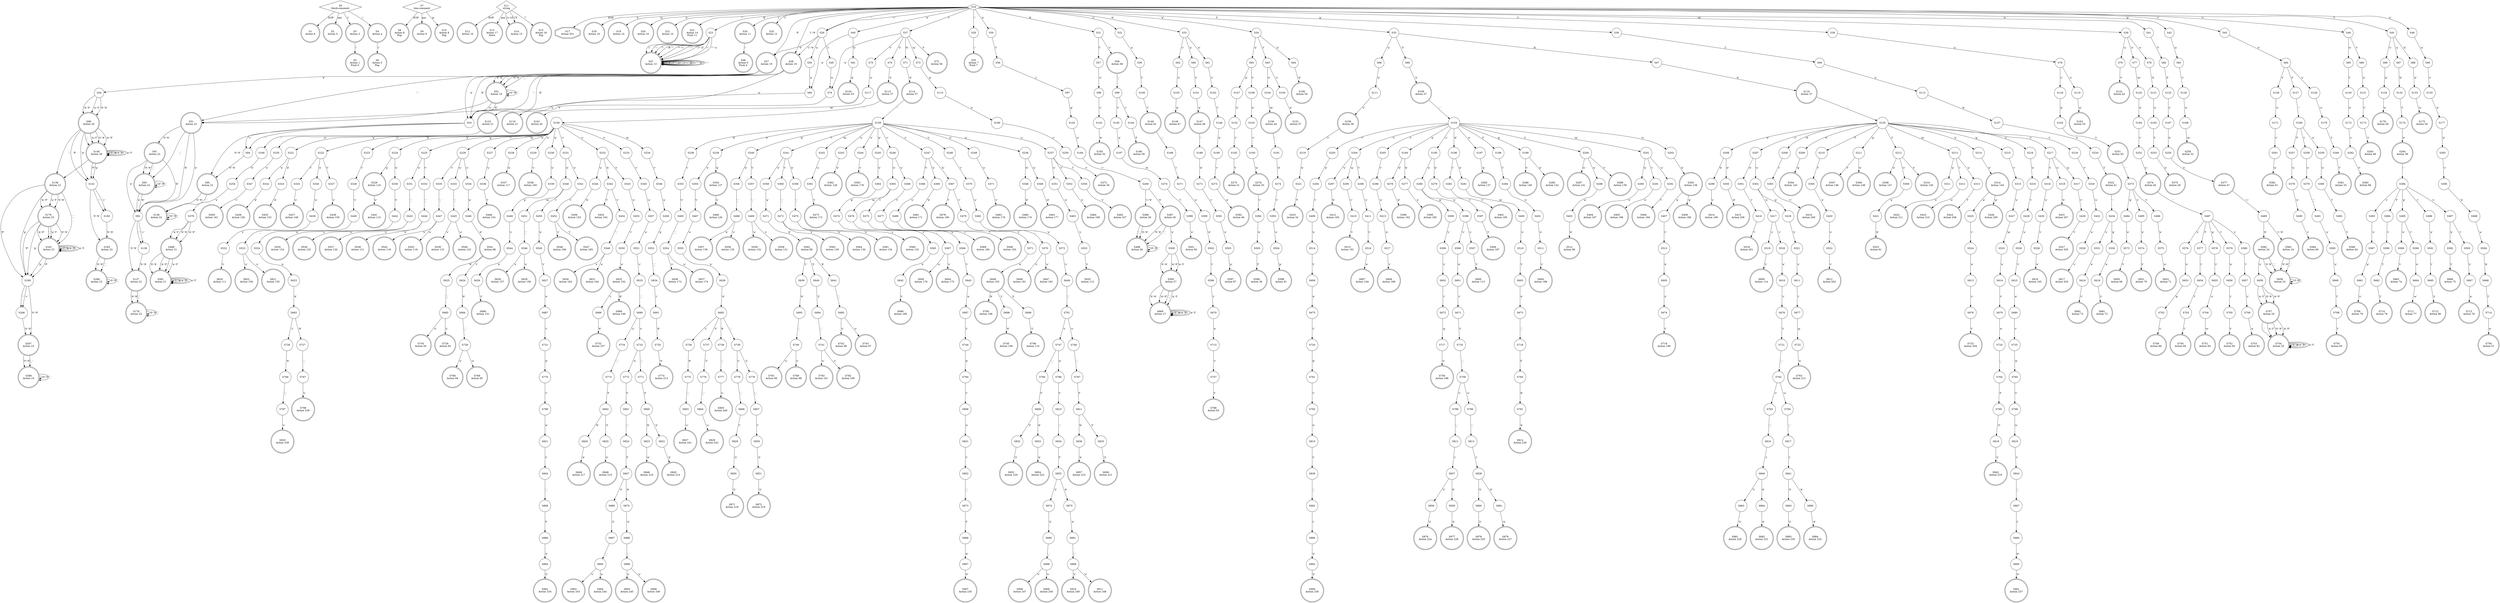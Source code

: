 digraph {
S0 [label="S0\nblock-comment"; shape = diamond];
S0-> S1 [label="EOF"];
S0-> S2 [label="any"];
S0-> S3 [label="'('"];
S0-> S4 [label="';'"];
S1 [label="S1\nAction 6"; shape = doublecircle];
S2 [label="S2\nAction 5"; shape = doublecircle];
S3 [label="S3\nAction 3"; shape = doublecircle];
S3-> S5 [label="';'"];
S4 [label="S4\nAction 4"; shape = doublecircle];
S4-> S6 [label="')'"];
S5 [label="S5\nAction 1\nPush 0"; shape = doublecircle];
S6 [label="S6\nAction 2\nPop"; shape = doublecircle];
S7 [label="S7\nline-comment"; shape = diamond];
S7-> S8 [label="EOF"];
S7-> S9 [label="any"];
S7-> S10 [label="\\n"];
S8 [label="S8\nAction 8\nPop"; shape = doublecircle];
S9 [label="S9\nAction 9"; shape = doublecircle];
S10 [label="S10\nAction 8\nPop"; shape = doublecircle];
S11 [label="S11\nstring"; shape = diamond];
S11-> S12 [label="EOF"];
S11-> S13 [label="any"];
S11-> S14 [label="\\1-\\1f"];
S11-> S15 [label="'\"'"];
S11-> S14 [label="\\7f"];
S12 [label="S12\nAction 16"; shape = doublecircle];
S13 [label="S13\nAction 17\nMore"; shape = doublecircle];
S14 [label="S14\nAction 15"; shape = doublecircle];
S15 [label="S15\nAction 18\nPop"; shape = doublecircle];
S16 [label="S16"; shape = diamond];
S16-> S17 [label="EOF"];
S16-> S18 [label="\\t"];
S16-> S19 [label="\\n"];
S16-> S20 [label="\\r"];
S16-> S21 [label="' '"];
S16-> S22 [label="'\"'"];
S16-> S23 [label="'$'"];
S16-> S24 [label="'('"];
S16-> S25 [label="')'"];
S16-> S26 [label="'+'"];
S16-> S26 [label="'-'"];
S16-> S27 [label="'0'"];
S16-> S28 [label="'1'-'9'"];
S16-> S29 [label="';'"];
S16-> S30 [label="'a'"];
S16-> S31 [label="'b'"];
S16-> S32 [label="'c'"];
S16-> S33 [label="'d'"];
S16-> S34 [label="'e'"];
S16-> S35 [label="'f'"];
S16-> S36 [label="'g'"];
S16-> S37 [label="'i'"];
S16-> S38 [label="'l'"];
S16-> S39 [label="'m'"];
S16-> S40 [label="'n'"];
S16-> S41 [label="'o'"];
S16-> S42 [label="'p'"];
S16-> S43 [label="'r'"];
S16-> S44 [label="'s'"];
S16-> S45 [label="'t'"];
S16-> S46 [label="'u'"];
S17 [label="S17\nAction 251"; shape = doubleoctagon];
S18 [label="S18\nAction 10"; shape = doublecircle];
S19 [label="S19\nAction 10"; shape = doublecircle];
S20 [label="S20\nAction 10"; shape = doublecircle];
S21 [label="S21\nAction 10"; shape = doublecircle];
S22 [label="S22\nAction 14\nPush 11"; shape = doublecircle];
S23 [label="S23"; shape = circle];
S23-> S47 [label="'!'"];
S23-> S47 [label="'#'-'''"];
S23-> S47 [label="'*'-'+'"];
S23-> S47 [label="'-'-':'"];
S23-> S47 [label="'<'-'Z'"];
S23-> S47 [label="'\\'"];
S23-> S47 [label="'^'-'z'"];
S23-> S47 [label="'|'"];
S23-> S47 [label="'~'"];
S24 [label="S24\nAction 11"; shape = doublecircle];
S24-> S48 [label="';'"];
S25 [label="S25\nAction 12"; shape = doublecircle];
S26 [label="S26"; shape = circle];
S26-> S27 [label="'0'"];
S26-> S28 [label="'1'-'9'"];
S26-> S49 [label="'i'"];
S26-> S50 [label="'n'"];
S27 [label="S27\nAction 19"; shape = doublecircle];
S27-> S51 [label="'.'"];
S27-> S52 [label="'0'-'9'"];
S27-> S53 [label="'E'"];
S27-> S52 [label="'_'"];
S27-> S53 [label="'e'"];
S27-> S54 [label="'x'"];
S28 [label="S28\nAction 19"; shape = doublecircle];
S28-> S51 [label="'.'"];
S28-> S52 [label="'0'-'9'"];
S28-> S53 [label="'E'"];
S28-> S52 [label="'_'"];
S28-> S53 [label="'e'"];
S29 [label="S29"; shape = circle];
S29-> S55 [label="';'"];
S30 [label="S30"; shape = circle];
S30-> S56 [label="'l'"];
S31 [label="S31"; shape = circle];
S31-> S57 [label="'l'"];
S31-> S58 [label="'r'"];
S32 [label="S32"; shape = circle];
S32-> S59 [label="'a'"];
S33 [label="S33"; shape = circle];
S33-> S60 [label="'a'"];
S33-> S61 [label="'e'"];
S33-> S62 [label="'r'"];
S34 [label="S34"; shape = circle];
S34-> S63 [label="'l'"];
S34-> S64 [label="'n'"];
S34-> S65 [label="'x'"];
S35 [label="S35"; shape = circle];
S35-> S66 [label="'3'"];
S35-> S67 [label="'6'"];
S35-> S68 [label="'u'"];
S36 [label="S36"; shape = circle];
S36-> S69 [label="'l'"];
S37 [label="S37"; shape = circle];
S37-> S70 [label="'3'"];
S37-> S71 [label="'6'"];
S37-> S72 [label="'f'"];
S37-> S73 [label="'m'"];
S37-> S74 [label="'n'"];
S37-> S75 [label="'t'"];
S38 [label="S38"; shape = circle];
S38-> S76 [label="'o'"];
S39 [label="S39"; shape = circle];
S39-> S77 [label="'e'"];
S39-> S78 [label="'o'"];
S39-> S79 [label="'u'"];
S40 [label="S40"; shape = circle];
S40-> S80 [label="'a'"];
S40-> S81 [label="'o'"];
S41 [label="S41"; shape = circle];
S41-> S82 [label="'f'"];
S42 [label="S42"; shape = circle];
S42-> S83 [label="'a'"];
S43 [label="S43"; shape = circle];
S43-> S84 [label="'e'"];
S44 [label="S44"; shape = circle];
S44-> S85 [label="'e'"];
S44-> S86 [label="'t'"];
S45 [label="S45"; shape = circle];
S45-> S87 [label="'a'"];
S45-> S88 [label="'h'"];
S45-> S89 [label="'y'"];
S46 [label="S46"; shape = circle];
S46-> S90 [label="'n'"];
S47 [label="S47\nAction 13"; shape = doublecircle];
S47-> S47 [label="'!'"];
S47-> S47 [label="'#'-'''"];
S47-> S47 [label="'*'-'+'"];
S47-> S47 [label="'-'-':'"];
S47-> S47 [label="'<'-'Z'"];
S47-> S47 [label="'\\'"];
S47-> S47 [label="'^'-'z'"];
S47-> S47 [label="'|'"];
S47-> S47 [label="'~'"];
S48 [label="S48\nAction 0\nPush 0"; shape = doublecircle];
S49 [label="S49"; shape = circle];
S49-> S74 [label="'n'"];
S50 [label="S50"; shape = circle];
S50-> S80 [label="'a'"];
S51 [label="S51\nAction 22"; shape = doublecircle];
S51-> S91 [label="'0'-'9'"];
S51-> S92 [label="'E'"];
S51-> S93 [label="'_'"];
S51-> S92 [label="'e'"];
S52 [label="S52\nAction 19"; shape = doublecircle];
S52-> S51 [label="'.'"];
S52-> S52 [label="'0'-'9'"];
S52-> S53 [label="'E'"];
S52-> S52 [label="'_'"];
S52-> S53 [label="'e'"];
S53 [label="S53"; shape = circle];
S53-> S94 [label="'+'"];
S53-> S94 [label="'-'"];
S53-> S95 [label="'0'-'9'"];
S54 [label="S54"; shape = circle];
S54-> S96 [label="'0'-'9'"];
S54-> S96 [label="'A'-'F'"];
S54-> S96 [label="'a'-'f'"];
S55 [label="S55\nAction 7\nPush 7"; shape = doublecircle];
S56 [label="S56"; shape = circle];
S56-> S97 [label="'i'"];
S57 [label="S57"; shape = circle];
S57-> S98 [label="'o'"];
S58 [label="S58\nAction 58"; shape = doublecircle];
S58-> S99 [label="'_'"];
S59 [label="S59"; shape = circle];
S59-> S100 [label="'l'"];
S60 [label="S60"; shape = circle];
S60-> S101 [label="'t'"];
S61 [label="S61"; shape = circle];
S61-> S102 [label="'c'"];
S62 [label="S62"; shape = circle];
S62-> S103 [label="'o'"];
S63 [label="S63"; shape = circle];
S63-> S104 [label="'e'"];
S63-> S105 [label="'s'"];
S64 [label="S64"; shape = circle];
S64-> S106 [label="'d'"];
S65 [label="S65"; shape = circle];
S65-> S107 [label="'p'"];
S65-> S108 [label="'t'"];
S66 [label="S66"; shape = circle];
S66-> S109 [label="'2'"];
S67 [label="S67"; shape = circle];
S67-> S110 [label="'4'"];
S68 [label="S68"; shape = circle];
S68-> S111 [label="'n'"];
S69 [label="S69"; shape = circle];
S69-> S112 [label="'o'"];
S70 [label="S70"; shape = circle];
S70-> S113 [label="'2'"];
S71 [label="S71"; shape = circle];
S71-> S114 [label="'4'"];
S72 [label="S72\nAction 56"; shape = doublecircle];
S73 [label="S73"; shape = circle];
S73-> S115 [label="'p'"];
S74 [label="S74"; shape = circle];
S74-> S116 [label="'f'"];
S75 [label="S75"; shape = circle];
S75-> S117 [label="'e'"];
S76 [label="S76"; shape = circle];
S76-> S118 [label="'c'"];
S76-> S119 [label="'o'"];
S77 [label="S77"; shape = circle];
S77-> S120 [label="'m'"];
S78 [label="S78"; shape = circle];
S78-> S121 [label="'d'"];
S79 [label="S79"; shape = circle];
S79-> S122 [label="'t'"];
S80 [label="S80"; shape = circle];
S80-> S123 [label="'n'"];
S81 [label="S81"; shape = circle];
S81-> S124 [label="'p'"];
S82 [label="S82"; shape = circle];
S82-> S125 [label="'f'"];
S83 [label="S83"; shape = circle];
S83-> S126 [label="'r'"];
S84 [label="S84"; shape = circle];
S84-> S127 [label="'f'"];
S84-> S128 [label="'s'"];
S84-> S129 [label="'t'"];
S85 [label="S85"; shape = circle];
S85-> S130 [label="'l'"];
S86 [label="S86"; shape = circle];
S86-> S131 [label="'a'"];
S87 [label="S87"; shape = circle];
S87-> S132 [label="'b'"];
S88 [label="S88"; shape = circle];
S88-> S133 [label="'e'"];
S89 [label="S89"; shape = circle];
S89-> S134 [label="'p'"];
S90 [label="S90"; shape = circle];
S90-> S135 [label="'r'"];
S91 [label="S91\nAction 22"; shape = doublecircle];
S91-> S93 [label="'0'-'9'"];
S91-> S92 [label="'E'"];
S91-> S93 [label="'_'"];
S91-> S92 [label="'e'"];
S92 [label="S92"; shape = circle];
S92-> S136 [label="'+'"];
S92-> S136 [label="'-'"];
S92-> S137 [label="'0'-'9'"];
S93 [label="S93\nAction 22"; shape = doublecircle];
S93-> S93 [label="'0'-'9'"];
S93-> S92 [label="'E'"];
S93-> S93 [label="'_'"];
S93-> S92 [label="'e'"];
S94 [label="S94"; shape = circle];
S94-> S95 [label="'0'-'9'"];
S95 [label="S95\nAction 22"; shape = doublecircle];
S95-> S138 [label="'0'-'9'"];
S95-> S138 [label="'_'"];
S96 [label="S96\nAction 20"; shape = doublecircle];
S96-> S139 [label="'.'"];
S96-> S140 [label="'0'-'9'"];
S96-> S140 [label="'A'-'F'"];
S96-> S141 [label="'P'"];
S96-> S140 [label="'_'"];
S96-> S140 [label="'a'-'f'"];
S96-> S141 [label="'p'"];
S97 [label="S97"; shape = circle];
S97-> S142 [label="'g'"];
S98 [label="S98"; shape = circle];
S98-> S143 [label="'c'"];
S99 [label="S99"; shape = circle];
S99-> S144 [label="'i'"];
S99-> S145 [label="'t'"];
S100 [label="S100"; shape = circle];
S100-> S146 [label="'l'"];
S101 [label="S101"; shape = circle];
S101-> S147 [label="'a'"];
S102 [label="S102"; shape = circle];
S102-> S148 [label="'l'"];
S103 [label="S103"; shape = circle];
S103-> S149 [label="'p'"];
S104 [label="S104"; shape = circle];
S104-> S150 [label="'m'"];
S105 [label="S105"; shape = circle];
S105-> S151 [label="'e'"];
S106 [label="S106\nAction 54"; shape = doublecircle];
S107 [label="S107"; shape = circle];
S107-> S152 [label="'o'"];
S108 [label="S108"; shape = circle];
S108-> S153 [label="'e'"];
S109 [label="S109\nAction 37"; shape = doublecircle];
S109-> S154 [label="'.'"];
S110 [label="S110\nAction 37"; shape = doublecircle];
S110-> S155 [label="'.'"];
S111 [label="S111"; shape = circle];
S111-> S156 [label="'c'"];
S112 [label="S112"; shape = circle];
S112-> S157 [label="'b'"];
S113 [label="S113\nAction 37"; shape = doublecircle];
S113-> S158 [label="'.'"];
S114 [label="S114\nAction 37"; shape = doublecircle];
S114-> S159 [label="'.'"];
S115 [label="S115"; shape = circle];
S115-> S160 [label="'o'"];
S116 [label="S116\nAction 21"; shape = doublecircle];
S117 [label="S117"; shape = circle];
S117-> S161 [label="'m'"];
S118 [label="S118"; shape = circle];
S118-> S162 [label="'a'"];
S119 [label="S119"; shape = circle];
S119-> S163 [label="'p'"];
S120 [label="S120"; shape = circle];
S120-> S164 [label="'o'"];
S121 [label="S121"; shape = circle];
S121-> S165 [label="'u'"];
S122 [label="S122\nAction 42"; shape = doublecircle];
S123 [label="S123\nAction 21"; shape = doublecircle];
S123-> S166 [label="':'"];
S124 [label="S124\nAction 53"; shape = doublecircle];
S125 [label="S125"; shape = circle];
S125-> S167 [label="'s'"];
S126 [label="S126"; shape = circle];
S126-> S168 [label="'a'"];
S127 [label="S127"; shape = circle];
S127-> S169 [label="'.'"];
S128 [label="S128"; shape = circle];
S128-> S170 [label="'u'"];
S129 [label="S129"; shape = circle];
S129-> S171 [label="'u'"];
S130 [label="S130"; shape = circle];
S130-> S172 [label="'e'"];
S131 [label="S131"; shape = circle];
S131-> S173 [label="'r'"];
S132 [label="S132"; shape = circle];
S132-> S174 [label="'l'"];
S133 [label="S133"; shape = circle];
S133-> S175 [label="'n'"];
S134 [label="S134"; shape = circle];
S134-> S176 [label="'e'"];
S135 [label="S135"; shape = circle];
S135-> S177 [label="'e'"];
S136 [label="S136"; shape = circle];
S136-> S137 [label="'0'-'9'"];
S137 [label="S137\nAction 22"; shape = doublecircle];
S137-> S178 [label="'0'-'9'"];
S137-> S178 [label="'_'"];
S138 [label="S138\nAction 22"; shape = doublecircle];
S138-> S138 [label="'0'-'9'"];
S138-> S138 [label="'_'"];
S139 [label="S139\nAction 23"; shape = doublecircle];
S139-> S179 [label="'0'-'9'"];
S139-> S179 [label="'A'-'F'"];
S139-> S180 [label="'P'"];
S139-> S181 [label="'_'"];
S139-> S179 [label="'a'-'f'"];
S139-> S180 [label="'p'"];
S140 [label="S140\nAction 20"; shape = doublecircle];
S140-> S139 [label="'.'"];
S140-> S140 [label="'0'-'9'"];
S140-> S140 [label="'A'-'F'"];
S140-> S141 [label="'P'"];
S140-> S140 [label="'_'"];
S140-> S140 [label="'a'-'f'"];
S140-> S141 [label="'p'"];
S141 [label="S141"; shape = circle];
S141-> S182 [label="'+'"];
S141-> S182 [label="'-'"];
S141-> S183 [label="'0'-'9'"];
S142 [label="S142"; shape = circle];
S142-> S184 [label="'n'"];
S143 [label="S143"; shape = circle];
S143-> S185 [label="'k'"];
S144 [label="S144"; shape = circle];
S144-> S186 [label="'f'"];
S145 [label="S145"; shape = circle];
S145-> S187 [label="'a'"];
S146 [label="S146\nAction 62"; shape = doublecircle];
S146-> S188 [label="'_'"];
S147 [label="S147\nAction 48"; shape = doublecircle];
S147-> S189 [label="'.'"];
S148 [label="S148"; shape = circle];
S148-> S190 [label="'a'"];
S149 [label="S149\nAction 67"; shape = doublecircle];
S150 [label="S150\nAction 44"; shape = doublecircle];
S150-> S191 [label="'.'"];
S151 [label="S151\nAction 57"; shape = doublecircle];
S152 [label="S152"; shape = circle];
S152-> S192 [label="'r'"];
S153 [label="S153"; shape = circle];
S153-> S193 [label="'r'"];
S154 [label="S154"; shape = circle];
S154-> S194 [label="'a'"];
S154-> S195 [label="'c'"];
S154-> S196 [label="'d'"];
S154-> S197 [label="'e'"];
S154-> S198 [label="'f'"];
S154-> S199 [label="'g'"];
S154-> S200 [label="'l'"];
S154-> S201 [label="'m'"];
S154-> S202 [label="'n'"];
S154-> S203 [label="'r'"];
S154-> S204 [label="'s'"];
S154-> S205 [label="'t'"];
S155 [label="S155"; shape = circle];
S155-> S206 [label="'a'"];
S155-> S207 [label="'c'"];
S155-> S208 [label="'d'"];
S155-> S209 [label="'e'"];
S155-> S210 [label="'f'"];
S155-> S211 [label="'g'"];
S155-> S212 [label="'l'"];
S155-> S213 [label="'m'"];
S155-> S214 [label="'n'"];
S155-> S215 [label="'p'"];
S155-> S216 [label="'r'"];
S155-> S217 [label="'s'"];
S155-> S218 [label="'t'"];
S156 [label="S156\nAction 38"; shape = doublecircle];
S156-> S219 [label="'r'"];
S157 [label="S157"; shape = circle];
S157-> S220 [label="'a'"];
S158 [label="S158"; shape = circle];
S158-> S221 [label="'a'"];
S158-> S222 [label="'c'"];
S158-> S223 [label="'d'"];
S158-> S224 [label="'e'"];
S158-> S225 [label="'g'"];
S158-> S226 [label="'l'"];
S158-> S227 [label="'m'"];
S158-> S228 [label="'n'"];
S158-> S229 [label="'o'"];
S158-> S230 [label="'p'"];
S158-> S231 [label="'r'"];
S158-> S232 [label="'s'"];
S158-> S233 [label="'t'"];
S158-> S234 [label="'w'"];
S158-> S235 [label="'x'"];
S159 [label="S159"; shape = circle];
S159-> S236 [label="'a'"];
S159-> S237 [label="'c'"];
S159-> S238 [label="'d'"];
S159-> S239 [label="'e'"];
S159-> S240 [label="'g'"];
S159-> S241 [label="'l'"];
S159-> S242 [label="'m'"];
S159-> S243 [label="'n'"];
S159-> S244 [label="'o'"];
S159-> S245 [label="'p'"];
S159-> S246 [label="'r'"];
S159-> S247 [label="'s'"];
S159-> S248 [label="'t'"];
S159-> S249 [label="'x'"];
S160 [label="S160"; shape = circle];
S160-> S250 [label="'r'"];
S161 [label="S161\nAction 45"; shape = doublecircle];
S162 [label="S162"; shape = circle];
S162-> S251 [label="'l'"];
S163 [label="S163\nAction 55"; shape = doublecircle];
S164 [label="S164"; shape = circle];
S164-> S252 [label="'r'"];
S165 [label="S165"; shape = circle];
S165-> S253 [label="'l'"];
S166 [label="S166"; shape = circle];
S166-> S254 [label="'0'"];
S167 [label="S167"; shape = circle];
S167-> S255 [label="'e'"];
S168 [label="S168"; shape = circle];
S168-> S256 [label="'m'"];
S169 [label="S169"; shape = circle];
S169-> S257 [label="'f'"];
S169-> S258 [label="'i'"];
S169-> S259 [label="'n'"];
S170 [label="S170"; shape = circle];
S170-> S260 [label="'l'"];
S171 [label="S171"; shape = circle];
S171-> S261 [label="'r'"];
S172 [label="S172"; shape = circle];
S172-> S262 [label="'c'"];
S173 [label="S173"; shape = circle];
S173-> S263 [label="'t'"];
S174 [label="S174"; shape = circle];
S174-> S264 [label="'e'"];
S175 [label="S175\nAction 50"; shape = doublecircle];
S176 [label="S176\nAction 29"; shape = doublecircle];
S177 [label="S177"; shape = circle];
S177-> S265 [label="'a'"];
S178 [label="S178\nAction 22"; shape = doublecircle];
S178-> S178 [label="'0'-'9'"];
S178-> S178 [label="'_'"];
S179 [label="S179\nAction 23"; shape = doublecircle];
S179-> S181 [label="'0'-'9'"];
S179-> S181 [label="'A'-'F'"];
S179-> S180 [label="'P'"];
S179-> S181 [label="'_'"];
S179-> S181 [label="'a'-'f'"];
S179-> S180 [label="'p'"];
S180 [label="S180"; shape = circle];
S180-> S266 [label="'+'"];
S180-> S266 [label="'-'"];
S180-> S267 [label="'0'-'9'"];
S181 [label="S181\nAction 23"; shape = doublecircle];
S181-> S181 [label="'0'-'9'"];
S181-> S181 [label="'A'-'F'"];
S181-> S180 [label="'P'"];
S181-> S181 [label="'_'"];
S181-> S181 [label="'a'-'f'"];
S181-> S180 [label="'p'"];
S182 [label="S182"; shape = circle];
S182-> S183 [label="'0'-'9'"];
S183 [label="S183\nAction 23"; shape = doublecircle];
S183-> S268 [label="'0'-'9'"];
S183-> S268 [label="'_'"];
S184 [label="S184"; shape = circle];
S184-> S269 [label="'='"];
S185 [label="S185\nAction 52"; shape = doublecircle];
S186 [label="S186\nAction 59"; shape = doublecircle];
S187 [label="S187"; shape = circle];
S187-> S270 [label="'b'"];
S188 [label="S188"; shape = circle];
S188-> S271 [label="'i'"];
S189 [label="S189"; shape = circle];
S189-> S272 [label="'d'"];
S190 [label="S190"; shape = circle];
S190-> S273 [label="'r'"];
S191 [label="S191"; shape = circle];
S191-> S274 [label="'d'"];
S192 [label="S192"; shape = circle];
S192-> S275 [label="'t'"];
S193 [label="S193"; shape = circle];
S193-> S276 [label="'n'"];
S194 [label="S194"; shape = circle];
S194-> S277 [label="'b'"];
S194-> S278 [label="'d'"];
S195 [label="S195"; shape = circle];
S195-> S279 [label="'e'"];
S195-> S280 [label="'o'"];
S196 [label="S196"; shape = circle];
S196-> S281 [label="'e'"];
S196-> S282 [label="'i'"];
S197 [label="S197"; shape = circle];
S197-> S283 [label="'q'"];
S198 [label="S198"; shape = circle];
S198-> S284 [label="'l'"];
S199 [label="S199"; shape = circle];
S199-> S285 [label="'e'"];
S199-> S286 [label="'t'"];
S200 [label="S200"; shape = circle];
S200-> S287 [label="'e'"];
S200-> S288 [label="'o'"];
S200-> S289 [label="'t'"];
S201 [label="S201"; shape = circle];
S201-> S290 [label="'a'"];
S201-> S291 [label="'i'"];
S201-> S292 [label="'u'"];
S202 [label="S202"; shape = circle];
S202-> S293 [label="'e'"];
S203 [label="S203"; shape = circle];
S203-> S294 [label="'e'"];
S204 [label="S204"; shape = circle];
S204-> S295 [label="'q'"];
S204-> S296 [label="'t'"];
S204-> S297 [label="'u'"];
S205 [label="S205"; shape = circle];
S205-> S298 [label="'r'"];
S206 [label="S206"; shape = circle];
S206-> S299 [label="'b'"];
S206-> S300 [label="'d'"];
S207 [label="S207"; shape = circle];
S207-> S301 [label="'e'"];
S207-> S302 [label="'o'"];
S208 [label="S208"; shape = circle];
S208-> S303 [label="'i'"];
S209 [label="S209"; shape = circle];
S209-> S304 [label="'q'"];
S210 [label="S210"; shape = circle];
S210-> S305 [label="'l'"];
S211 [label="S211"; shape = circle];
S211-> S306 [label="'e'"];
S211-> S307 [label="'t'"];
S212 [label="S212"; shape = circle];
S212-> S308 [label="'e'"];
S212-> S309 [label="'o'"];
S212-> S310 [label="'t'"];
S213 [label="S213"; shape = circle];
S213-> S311 [label="'a'"];
S213-> S312 [label="'i'"];
S213-> S313 [label="'u'"];
S214 [label="S214"; shape = circle];
S214-> S314 [label="'e'"];
S215 [label="S215"; shape = circle];
S215-> S315 [label="'r'"];
S216 [label="S216"; shape = circle];
S216-> S316 [label="'e'"];
S217 [label="S217"; shape = circle];
S217-> S317 [label="'q'"];
S217-> S318 [label="'t'"];
S217-> S319 [label="'u'"];
S218 [label="S218"; shape = circle];
S218-> S320 [label="'r'"];
S219 [label="S219"; shape = circle];
S219-> S321 [label="'e'"];
S220 [label="S220"; shape = circle];
S220-> S322 [label="'l'"];
S221 [label="S221"; shape = circle];
S221-> S323 [label="'d'"];
S221-> S324 [label="'n'"];
S222 [label="S222"; shape = circle];
S222-> S325 [label="'l'"];
S222-> S326 [label="'o'"];
S222-> S327 [label="'t'"];
S223 [label="S223"; shape = circle];
S223-> S328 [label="'i'"];
S224 [label="S224"; shape = circle];
S224-> S329 [label="'q'"];
S224-> S330 [label="'x'"];
S225 [label="S225"; shape = circle];
S225-> S331 [label="'e'"];
S225-> S332 [label="'t'"];
S226 [label="S226"; shape = circle];
S226-> S333 [label="'e'"];
S226-> S334 [label="'o'"];
S226-> S335 [label="'t'"];
S227 [label="S227"; shape = circle];
S227-> S336 [label="'u'"];
S228 [label="S228"; shape = circle];
S228-> S337 [label="'e'"];
S229 [label="S229"; shape = circle];
S229-> S338 [label="'r'"];
S230 [label="S230"; shape = circle];
S230-> S339 [label="'o'"];
S231 [label="S231"; shape = circle];
S231-> S340 [label="'e'"];
S231-> S341 [label="'o'"];
S232 [label="S232"; shape = circle];
S232-> S342 [label="'h'"];
S232-> S343 [label="'t'"];
S232-> S344 [label="'u'"];
S233 [label="S233"; shape = circle];
S233-> S345 [label="'r'"];
S234 [label="S234"; shape = circle];
S234-> S346 [label="'r'"];
S235 [label="S235"; shape = circle];
S235-> S347 [label="'o'"];
S236 [label="S236"; shape = circle];
S236-> S348 [label="'d'"];
S236-> S349 [label="'n'"];
S237 [label="S237"; shape = circle];
S237-> S350 [label="'l'"];
S237-> S351 [label="'o'"];
S237-> S352 [label="'t'"];
S238 [label="S238"; shape = circle];
S238-> S353 [label="'i'"];
S239 [label="S239"; shape = circle];
S239-> S354 [label="'q'"];
S239-> S355 [label="'x'"];
S240 [label="S240"; shape = circle];
S240-> S356 [label="'e'"];
S240-> S357 [label="'t'"];
S241 [label="S241"; shape = circle];
S241-> S358 [label="'e'"];
S241-> S359 [label="'o'"];
S241-> S360 [label="'t'"];
S242 [label="S242"; shape = circle];
S242-> S361 [label="'u'"];
S243 [label="S243"; shape = circle];
S243-> S362 [label="'e'"];
S244 [label="S244"; shape = circle];
S244-> S363 [label="'r'"];
S245 [label="S245"; shape = circle];
S245-> S364 [label="'o'"];
S246 [label="S246"; shape = circle];
S246-> S365 [label="'e'"];
S246-> S366 [label="'o'"];
S247 [label="S247"; shape = circle];
S247-> S367 [label="'h'"];
S247-> S368 [label="'t'"];
S247-> S369 [label="'u'"];
S248 [label="S248"; shape = circle];
S248-> S370 [label="'r'"];
S249 [label="S249"; shape = circle];
S249-> S371 [label="'o'"];
S250 [label="S250"; shape = circle];
S250-> S372 [label="'t'"];
S251 [label="S251\nAction 43"; shape = doublecircle];
S251-> S373 [label="'.'"];
S252 [label="S252"; shape = circle];
S252-> S374 [label="'y'"];
S253 [label="S253"; shape = circle];
S253-> S375 [label="'e'"];
S254 [label="S254"; shape = circle];
S254-> S376 [label="'x'"];
S255 [label="S255"; shape = circle];
S255-> S377 [label="'t'"];
S256 [label="S256\nAction 32"; shape = doublecircle];
S257 [label="S257"; shape = circle];
S257-> S378 [label="'u'"];
S258 [label="S258"; shape = circle];
S258-> S379 [label="'s'"];
S259 [label="S259"; shape = circle];
S259-> S380 [label="'u'"];
S260 [label="S260"; shape = circle];
S260-> S381 [label="'t'"];
S261 [label="S261"; shape = circle];
S261-> S382 [label="'n'"];
S262 [label="S262"; shape = circle];
S262-> S383 [label="'t'"];
S263 [label="S263\nAction 49"; shape = doublecircle];
S264 [label="S264\nAction 39"; shape = doublecircle];
S264-> S384 [label="'.'"];
S265 [label="S265"; shape = circle];
S265-> S385 [label="'c'"];
S266 [label="S266"; shape = circle];
S266-> S267 [label="'0'-'9'"];
S267 [label="S267\nAction 23"; shape = doublecircle];
S267-> S386 [label="'0'-'9'"];
S267-> S386 [label="'_'"];
S268 [label="S268\nAction 23"; shape = doublecircle];
S268-> S268 [label="'0'-'9'"];
S268-> S268 [label="'_'"];
S269 [label="S269"; shape = circle];
S269-> S387 [label="'0'"];
S269-> S388 [label="'1'-'9'"];
S270 [label="S270"; shape = circle];
S270-> S389 [label="'l'"];
S271 [label="S271"; shape = circle];
S271-> S390 [label="'n'"];
S272 [label="S272"; shape = circle];
S272-> S391 [label="'r'"];
S273 [label="S273"; shape = circle];
S273-> S392 [label="'e'"];
S274 [label="S274"; shape = circle];
S274-> S393 [label="'r'"];
S275 [label="S275\nAction 31"; shape = doublecircle];
S276 [label="S276\nAction 35"; shape = doublecircle];
S276-> S394 [label="'r'"];
S277 [label="S277"; shape = circle];
S277-> S395 [label="'s'"];
S278 [label="S278"; shape = circle];
S278-> S396 [label="'d'"];
S279 [label="S279"; shape = circle];
S279-> S397 [label="'i'"];
S280 [label="S280"; shape = circle];
S280-> S398 [label="'n'"];
S280-> S399 [label="'p'"];
S281 [label="S281"; shape = circle];
S281-> S400 [label="'m'"];
S282 [label="S282"; shape = circle];
S282-> S401 [label="'v'"];
S283 [label="S283\nAction 137"; shape = doublecircle];
S284 [label="S284"; shape = circle];
S284-> S402 [label="'o'"];
S285 [label="S285\nAction 142"; shape = doublecircle];
S286 [label="S286\nAction 140"; shape = doublecircle];
S287 [label="S287\nAction 141"; shape = doublecircle];
S288 [label="S288"; shape = circle];
S288-> S403 [label="'a'"];
S289 [label="S289\nAction 139"; shape = doublecircle];
S290 [label="S290"; shape = circle];
S290-> S404 [label="'x'"];
S291 [label="S291"; shape = circle];
S291-> S405 [label="'n'"];
S292 [label="S292"; shape = circle];
S292-> S406 [label="'l'"];
S293 [label="S293\nAction 138"; shape = doublecircle];
S293-> S407 [label="'a'"];
S293-> S408 [label="'g'"];
S294 [label="S294"; shape = circle];
S294-> S409 [label="'i'"];
S295 [label="S295"; shape = circle];
S295-> S410 [label="'r'"];
S296 [label="S296"; shape = circle];
S296-> S411 [label="'o'"];
S297 [label="S297"; shape = circle];
S297-> S412 [label="'b'"];
S298 [label="S298"; shape = circle];
S298-> S413 [label="'u'"];
S299 [label="S299"; shape = circle];
S299-> S414 [label="'s'"];
S300 [label="S300"; shape = circle];
S300-> S415 [label="'d'"];
S301 [label="S301"; shape = circle];
S301-> S416 [label="'i'"];
S302 [label="S302"; shape = circle];
S302-> S417 [label="'n'"];
S302-> S418 [label="'p'"];
S303 [label="S303"; shape = circle];
S303-> S419 [label="'v'"];
S304 [label="S304\nAction 143"; shape = doublecircle];
S305 [label="S305"; shape = circle];
S305-> S420 [label="'o'"];
S306 [label="S306\nAction 148"; shape = doublecircle];
S307 [label="S307\nAction 146"; shape = doublecircle];
S308 [label="S308\nAction 147"; shape = doublecircle];
S309 [label="S309"; shape = circle];
S309-> S421 [label="'a'"];
S310 [label="S310\nAction 145"; shape = doublecircle];
S311 [label="S311"; shape = circle];
S311-> S422 [label="'x'"];
S312 [label="S312"; shape = circle];
S312-> S423 [label="'n'"];
S313 [label="S313"; shape = circle];
S313-> S424 [label="'l'"];
S314 [label="S314\nAction 144"; shape = doublecircle];
S314-> S425 [label="'a'"];
S314-> S426 [label="'g'"];
S315 [label="S315"; shape = circle];
S315-> S427 [label="'o'"];
S316 [label="S316"; shape = circle];
S316-> S428 [label="'i'"];
S317 [label="S317"; shape = circle];
S317-> S429 [label="'r'"];
S318 [label="S318"; shape = circle];
S318-> S430 [label="'o'"];
S319 [label="S319"; shape = circle];
S319-> S431 [label="'b'"];
S320 [label="S320"; shape = circle];
S320-> S432 [label="'u'"];
S321 [label="S321"; shape = circle];
S321-> S433 [label="'f'"];
S322 [label="S322\nAction 41"; shape = doublecircle];
S322-> S434 [label="'.'"];
S323 [label="S323"; shape = circle];
S323-> S435 [label="'d'"];
S324 [label="S324"; shape = circle];
S324-> S436 [label="'d'"];
S325 [label="S325"; shape = circle];
S325-> S437 [label="'z'"];
S326 [label="S326"; shape = circle];
S326-> S438 [label="'n'"];
S327 [label="S327"; shape = circle];
S327-> S439 [label="'z'"];
S328 [label="S328"; shape = circle];
S328-> S440 [label="'v'"];
S329 [label="S329\nAction 116"; shape = doublecircle];
S329-> S441 [label="'z'"];
S330 [label="S330"; shape = circle];
S330-> S442 [label="'t'"];
S331 [label="S331"; shape = circle];
S331-> S443 [label="'_'"];
S332 [label="S332"; shape = circle];
S332-> S444 [label="'_'"];
S333 [label="S333"; shape = circle];
S333-> S445 [label="'_'"];
S334 [label="S334"; shape = circle];
S334-> S446 [label="'a'"];
S335 [label="S335"; shape = circle];
S335-> S447 [label="'_'"];
S336 [label="S336"; shape = circle];
S336-> S448 [label="'l'"];
S337 [label="S337\nAction 117"; shape = doublecircle];
S338 [label="S338\nAction 160"; shape = doublecircle];
S339 [label="S339"; shape = circle];
S339-> S449 [label="'p'"];
S340 [label="S340"; shape = circle];
S340-> S450 [label="'i'"];
S340-> S451 [label="'m'"];
S341 [label="S341"; shape = circle];
S341-> S452 [label="'t'"];
S342 [label="S342"; shape = circle];
S342-> S453 [label="'l'"];
S342-> S454 [label="'r'"];
S343 [label="S343"; shape = circle];
S343-> S455 [label="'o'"];
S344 [label="S344"; shape = circle];
S344-> S456 [label="'b'"];
S345 [label="S345"; shape = circle];
S345-> S457 [label="'u'"];
S346 [label="S346"; shape = circle];
S346-> S458 [label="'a'"];
S347 [label="S347"; shape = circle];
S347-> S459 [label="'r'"];
S348 [label="S348"; shape = circle];
S348-> S460 [label="'d'"];
S349 [label="S349"; shape = circle];
S349-> S461 [label="'d'"];
S350 [label="S350"; shape = circle];
S350-> S462 [label="'z'"];
S351 [label="S351"; shape = circle];
S351-> S463 [label="'n'"];
S352 [label="S352"; shape = circle];
S352-> S464 [label="'z'"];
S353 [label="S353"; shape = circle];
S353-> S465 [label="'v'"];
S354 [label="S354\nAction 127"; shape = doublecircle];
S354-> S466 [label="'z'"];
S355 [label="S355"; shape = circle];
S355-> S467 [label="'t'"];
S356 [label="S356"; shape = circle];
S356-> S468 [label="'_'"];
S357 [label="S357"; shape = circle];
S357-> S469 [label="'_'"];
S358 [label="S358"; shape = circle];
S358-> S470 [label="'_'"];
S359 [label="S359"; shape = circle];
S359-> S471 [label="'a'"];
S360 [label="S360"; shape = circle];
S360-> S472 [label="'_'"];
S361 [label="S361"; shape = circle];
S361-> S473 [label="'l'"];
S362 [label="S362\nAction 128"; shape = doublecircle];
S363 [label="S363\nAction 178"; shape = doublecircle];
S364 [label="S364"; shape = circle];
S364-> S474 [label="'p'"];
S365 [label="S365"; shape = circle];
S365-> S475 [label="'i'"];
S365-> S476 [label="'m'"];
S366 [label="S366"; shape = circle];
S366-> S477 [label="'t'"];
S367 [label="S367"; shape = circle];
S367-> S478 [label="'l'"];
S367-> S479 [label="'r'"];
S368 [label="S368"; shape = circle];
S368-> S480 [label="'o'"];
S369 [label="S369"; shape = circle];
S369-> S481 [label="'b'"];
S370 [label="S370"; shape = circle];
S370-> S482 [label="'u'"];
S371 [label="S371"; shape = circle];
S371-> S483 [label="'r'"];
S372 [label="S372\nAction 30"; shape = doublecircle];
S373 [label="S373"; shape = circle];
S373-> S484 [label="'g'"];
S373-> S485 [label="'s'"];
S373-> S486 [label="'t'"];
S374 [label="S374\nAction 40"; shape = doublecircle];
S374-> S487 [label="'.'"];
S375 [label="S375\nAction 28"; shape = doublecircle];
S376 [label="S376"; shape = circle];
S376-> S488 [label="'0'-'9'"];
S376-> S488 [label="'A'-'F'"];
S376-> S488 [label="'a'-'f'"];
S377 [label="S377\nAction 47"; shape = doublecircle];
S377-> S489 [label="'='"];
S378 [label="S378"; shape = circle];
S378-> S490 [label="'n'"];
S379 [label="S379"; shape = circle];
S379-> S491 [label="'_'"];
S380 [label="S380"; shape = circle];
S380-> S492 [label="'l'"];
S381 [label="S381\nAction 33"; shape = doublecircle];
S382 [label="S382\nAction 61"; shape = doublecircle];
S383 [label="S383\nAction 68"; shape = doublecircle];
S384 [label="S384"; shape = circle];
S384-> S493 [label="'c'"];
S384-> S494 [label="'f'"];
S384-> S495 [label="'g'"];
S384-> S496 [label="'i'"];
S384-> S497 [label="'s'"];
S385 [label="S385"; shape = circle];
S385-> S498 [label="'h'"];
S386 [label="S386\nAction 23"; shape = doublecircle];
S386-> S386 [label="'0'-'9'"];
S386-> S386 [label="'_'"];
S387 [label="S387\nAction 26"; shape = doublecircle];
S387-> S499 [label="'0'-'9'"];
S387-> S499 [label="'_'"];
S387-> S500 [label="'x'"];
S388 [label="S388\nAction 26"; shape = doublecircle];
S388-> S499 [label="'0'-'9'"];
S388-> S499 [label="'_'"];
S389 [label="S389"; shape = circle];
S389-> S501 [label="'e'"];
S390 [label="S390"; shape = circle];
S390-> S502 [label="'d'"];
S391 [label="S391"; shape = circle];
S391-> S503 [label="'o'"];
S392 [label="S392\nAction 46"; shape = doublecircle];
S393 [label="S393"; shape = circle];
S393-> S504 [label="'o'"];
S394 [label="S394"; shape = circle];
S394-> S505 [label="'e'"];
S395 [label="S395\nAction 185"; shape = doublecircle];
S396 [label="S396\nAction 192"; shape = doublecircle];
S397 [label="S397"; shape = circle];
S397-> S506 [label="'l'"];
S398 [label="S398"; shape = circle];
S398-> S507 [label="'s'"];
S398-> S508 [label="'v'"];
S399 [label="S399"; shape = circle];
S399-> S509 [label="'y'"];
S400 [label="S400"; shape = circle];
S400-> S510 [label="'o'"];
S401 [label="S401\nAction 195"; shape = doublecircle];
S402 [label="S402"; shape = circle];
S402-> S511 [label="'o'"];
S403 [label="S403"; shape = circle];
S403-> S512 [label="'d'"];
S404 [label="S404\nAction 197"; shape = doublecircle];
S405 [label="S405\nAction 196"; shape = doublecircle];
S406 [label="S406\nAction 194"; shape = doublecircle];
S407 [label="S407"; shape = circle];
S407-> S513 [label="'r'"];
S408 [label="S408\nAction 186"; shape = doublecircle];
S409 [label="S409"; shape = circle];
S409-> S514 [label="'n'"];
S410 [label="S410"; shape = circle];
S410-> S515 [label="'t'"];
S411 [label="S411"; shape = circle];
S411-> S516 [label="'r'"];
S412 [label="S412\nAction 193"; shape = doublecircle];
S413 [label="S413"; shape = circle];
S413-> S517 [label="'n'"];
S414 [label="S414\nAction 199"; shape = doublecircle];
S415 [label="S415\nAction 206"; shape = doublecircle];
S416 [label="S416"; shape = circle];
S416-> S518 [label="'l'"];
S417 [label="S417"; shape = circle];
S417-> S519 [label="'s'"];
S417-> S520 [label="'v'"];
S418 [label="S418"; shape = circle];
S418-> S521 [label="'y'"];
S419 [label="S419\nAction 209"; shape = doublecircle];
S420 [label="S420"; shape = circle];
S420-> S522 [label="'o'"];
S421 [label="S421"; shape = circle];
S421-> S523 [label="'d'"];
S422 [label="S422\nAction 211"; shape = doublecircle];
S423 [label="S423\nAction 210"; shape = doublecircle];
S424 [label="S424\nAction 208"; shape = doublecircle];
S425 [label="S425"; shape = circle];
S425-> S524 [label="'r'"];
S426 [label="S426\nAction 200"; shape = doublecircle];
S427 [label="S427"; shape = circle];
S427-> S525 [label="'m'"];
S428 [label="S428"; shape = circle];
S428-> S526 [label="'n'"];
S429 [label="S429"; shape = circle];
S429-> S527 [label="'t'"];
S430 [label="S430"; shape = circle];
S430-> S528 [label="'r'"];
S431 [label="S431\nAction 207"; shape = doublecircle];
S432 [label="S432"; shape = circle];
S432-> S529 [label="'n'"];
S433 [label="S433\nAction 34"; shape = doublecircle];
S434 [label="S434"; shape = circle];
S434-> S530 [label="'g'"];
S434-> S531 [label="'s'"];
S435 [label="S435\nAction 152"; shape = doublecircle];
S436 [label="S436\nAction 159"; shape = doublecircle];
S437 [label="S437\nAction 149"; shape = doublecircle];
S438 [label="S438"; shape = circle];
S438-> S532 [label="'s'"];
S439 [label="S439\nAction 150"; shape = doublecircle];
S440 [label="S440"; shape = circle];
S440-> S533 [label="'_'"];
S441 [label="S441\nAction 115"; shape = doublecircle];
S442 [label="S442"; shape = circle];
S442-> S534 [label="'e'"];
S443 [label="S443"; shape = circle];
S443-> S535 [label="'s'"];
S443-> S536 [label="'u'"];
S444 [label="S444"; shape = circle];
S444-> S537 [label="'s'"];
S444-> S538 [label="'u'"];
S445 [label="S445"; shape = circle];
S445-> S539 [label="'s'"];
S445-> S540 [label="'u'"];
S446 [label="S446"; shape = circle];
S446-> S541 [label="'d'"];
S447 [label="S447"; shape = circle];
S447-> S542 [label="'s'"];
S447-> S543 [label="'u'"];
S448 [label="S448\nAction 154"; shape = doublecircle];
S449 [label="S449"; shape = circle];
S449-> S544 [label="'c'"];
S450 [label="S450"; shape = circle];
S450-> S545 [label="'n'"];
S451 [label="S451"; shape = circle];
S451-> S546 [label="'_'"];
S452 [label="S452"; shape = circle];
S452-> S547 [label="'l'"];
S452-> S548 [label="'r'"];
S453 [label="S453\nAction 162"; shape = doublecircle];
S454 [label="S454"; shape = circle];
S454-> S549 [label="'_'"];
S455 [label="S455"; shape = circle];
S455-> S550 [label="'r'"];
S456 [label="S456\nAction 153"; shape = doublecircle];
S457 [label="S457"; shape = circle];
S457-> S551 [label="'n'"];
S458 [label="S458"; shape = circle];
S458-> S552 [label="'p'"];
S459 [label="S459\nAction 161"; shape = doublecircle];
S460 [label="S460\nAction 170"; shape = doublecircle];
S461 [label="S461\nAction 177"; shape = doublecircle];
S462 [label="S462\nAction 167"; shape = doublecircle];
S463 [label="S463"; shape = circle];
S463-> S553 [label="'s'"];
S464 [label="S464\nAction 168"; shape = doublecircle];
S465 [label="S465"; shape = circle];
S465-> S554 [label="'_'"];
S466 [label="S466\nAction 126"; shape = doublecircle];
S467 [label="S467"; shape = circle];
S467-> S555 [label="'e'"];
S468 [label="S468"; shape = circle];
S468-> S556 [label="'s'"];
S468-> S557 [label="'u'"];
S469 [label="S469"; shape = circle];
S469-> S558 [label="'s'"];
S469-> S559 [label="'u'"];
S470 [label="S470"; shape = circle];
S470-> S560 [label="'s'"];
S470-> S561 [label="'u'"];
S471 [label="S471"; shape = circle];
S471-> S562 [label="'d'"];
S472 [label="S472"; shape = circle];
S472-> S563 [label="'s'"];
S472-> S564 [label="'u'"];
S473 [label="S473\nAction 172"; shape = doublecircle];
S474 [label="S474"; shape = circle];
S474-> S565 [label="'c'"];
S475 [label="S475"; shape = circle];
S475-> S566 [label="'n'"];
S476 [label="S476"; shape = circle];
S476-> S567 [label="'_'"];
S477 [label="S477"; shape = circle];
S477-> S568 [label="'l'"];
S477-> S569 [label="'r'"];
S478 [label="S478\nAction 180"; shape = doublecircle];
S479 [label="S479"; shape = circle];
S479-> S570 [label="'_'"];
S480 [label="S480"; shape = circle];
S480-> S571 [label="'r'"];
S481 [label="S481\nAction 171"; shape = doublecircle];
S482 [label="S482"; shape = circle];
S482-> S572 [label="'n'"];
S483 [label="S483\nAction 179"; shape = doublecircle];
S484 [label="S484"; shape = circle];
S484-> S573 [label="'e'"];
S485 [label="S485"; shape = circle];
S485-> S574 [label="'e'"];
S486 [label="S486"; shape = circle];
S486-> S575 [label="'e'"];
S487 [label="S487"; shape = circle];
S487-> S576 [label="'c'"];
S487-> S577 [label="'f'"];
S487-> S578 [label="'g'"];
S487-> S579 [label="'i'"];
S487-> S580 [label="'s'"];
S488 [label="S488\nAction 21"; shape = doublecircle];
S488-> S581 [label="'0'-'9'"];
S488-> S581 [label="'A'-'F'"];
S488-> S581 [label="'_'"];
S488-> S581 [label="'a'-'f'"];
S489 [label="S489"; shape = circle];
S489-> S582 [label="'0'"];
S489-> S583 [label="'1'-'9'"];
S490 [label="S490"; shape = circle];
S490-> S584 [label="'c'"];
S491 [label="S491"; shape = circle];
S491-> S585 [label="'n'"];
S492 [label="S492"; shape = circle];
S492-> S586 [label="'l'"];
S493 [label="S493"; shape = circle];
S493-> S587 [label="'o'"];
S494 [label="S494"; shape = circle];
S494-> S588 [label="'i'"];
S495 [label="S495"; shape = circle];
S495-> S589 [label="'e'"];
S495-> S590 [label="'r'"];
S496 [label="S496"; shape = circle];
S496-> S591 [label="'n'"];
S497 [label="S497"; shape = circle];
S497-> S592 [label="'e'"];
S497-> S593 [label="'i'"];
S498 [label="S498"; shape = circle];
S498-> S594 [label="'a'"];
S499 [label="S499\nAction 26"; shape = doublecircle];
S499-> S499 [label="'0'-'9'"];
S499-> S499 [label="'_'"];
S500 [label="S500"; shape = circle];
S500-> S595 [label="'0'-'9'"];
S500-> S595 [label="'A'-'F'"];
S500-> S595 [label="'a'-'f'"];
S501 [label="S501\nAction 60"; shape = doublecircle];
S502 [label="S502"; shape = circle];
S502-> S596 [label="'i'"];
S503 [label="S503"; shape = circle];
S503-> S597 [label="'p'"];
S504 [label="S504"; shape = circle];
S504-> S598 [label="'p'"];
S505 [label="S505"; shape = circle];
S505-> S599 [label="'f'"];
S506 [label="S506\nAction 187"; shape = doublecircle];
S507 [label="S507"; shape = circle];
S507-> S600 [label="'t'"];
S508 [label="S508"; shape = circle];
S508-> S601 [label="'e'"];
S509 [label="S509"; shape = circle];
S509-> S602 [label="'s'"];
S510 [label="S510"; shape = circle];
S510-> S603 [label="'t'"];
S511 [label="S511"; shape = circle];
S511-> S604 [label="'r'"];
S512 [label="S512\nAction 90"; shape = doublecircle];
S513 [label="S513"; shape = circle];
S513-> S605 [label="'e'"];
S514 [label="S514"; shape = circle];
S514-> S606 [label="'t'"];
S515 [label="S515\nAction 191"; shape = doublecircle];
S516 [label="S516"; shape = circle];
S516-> S607 [label="'e'"];
S517 [label="S517"; shape = circle];
S517-> S608 [label="'c'"];
S518 [label="S518\nAction 201"; shape = doublecircle];
S519 [label="S519"; shape = circle];
S519-> S609 [label="'t'"];
S520 [label="S520"; shape = circle];
S520-> S610 [label="'e'"];
S521 [label="S521"; shape = circle];
S521-> S611 [label="'s'"];
S522 [label="S522"; shape = circle];
S522-> S612 [label="'r'"];
S523 [label="S523\nAction 91"; shape = doublecircle];
S524 [label="S524"; shape = circle];
S524-> S613 [label="'e'"];
S525 [label="S525"; shape = circle];
S525-> S614 [label="'o'"];
S526 [label="S526"; shape = circle];
S526-> S615 [label="'t'"];
S527 [label="S527\nAction 205"; shape = doublecircle];
S528 [label="S528"; shape = circle];
S528-> S616 [label="'e'"];
S529 [label="S529"; shape = circle];
S529-> S617 [label="'c'"];
S530 [label="S530"; shape = circle];
S530-> S618 [label="'e'"];
S531 [label="S531"; shape = circle];
S531-> S619 [label="'e'"];
S532 [label="S532"; shape = circle];
S532-> S620 [label="'t'"];
S533 [label="S533"; shape = circle];
S533-> S621 [label="'s'"];
S533-> S622 [label="'u'"];
S534 [label="S534"; shape = circle];
S534-> S623 [label="'n'"];
S535 [label="S535\nAction 124"; shape = doublecircle];
S536 [label="S536\nAction 125"; shape = doublecircle];
S537 [label="S537\nAction 120"; shape = doublecircle];
S538 [label="S538\nAction 121"; shape = doublecircle];
S539 [label="S539\nAction 122"; shape = doublecircle];
S540 [label="S540\nAction 123"; shape = doublecircle];
S541 [label="S541\nAction 88"; shape = doublecircle];
S541-> S624 [label="'1'"];
S541-> S625 [label="'8'"];
S542 [label="S542\nAction 118"; shape = doublecircle];
S543 [label="S543\nAction 119"; shape = doublecircle];
S544 [label="S544"; shape = circle];
S544-> S626 [label="'n'"];
S545 [label="S545"; shape = circle];
S545-> S627 [label="'t'"];
S546 [label="S546"; shape = circle];
S546-> S628 [label="'s'"];
S546-> S629 [label="'u'"];
S547 [label="S547\nAction 165"; shape = doublecircle];
S548 [label="S548\nAction 166"; shape = doublecircle];
S549 [label="S549"; shape = circle];
S549-> S630 [label="'s'"];
S549-> S631 [label="'u'"];
S550 [label="S550"; shape = circle];
S550-> S632 [label="'e'"];
S551 [label="S551"; shape = circle];
S551-> S633 [label="'c'"];
S552 [label="S552"; shape = circle];
S552-> S634 [label="'_'"];
S553 [label="S553"; shape = circle];
S553-> S635 [label="'t'"];
S554 [label="S554"; shape = circle];
S554-> S636 [label="'s'"];
S554-> S637 [label="'u'"];
S555 [label="S555"; shape = circle];
S555-> S638 [label="'n'"];
S556 [label="S556\nAction 135"; shape = doublecircle];
S557 [label="S557\nAction 136"; shape = doublecircle];
S558 [label="S558\nAction 131"; shape = doublecircle];
S559 [label="S559\nAction 132"; shape = doublecircle];
S560 [label="S560\nAction 133"; shape = doublecircle];
S561 [label="S561\nAction 134"; shape = doublecircle];
S562 [label="S562\nAction 89"; shape = doublecircle];
S562-> S639 [label="'1'"];
S562-> S640 [label="'3'"];
S562-> S641 [label="'8'"];
S563 [label="S563\nAction 129"; shape = doublecircle];
S564 [label="S564\nAction 130"; shape = doublecircle];
S565 [label="S565"; shape = circle];
S565-> S642 [label="'n'"];
S566 [label="S566"; shape = circle];
S566-> S643 [label="'t'"];
S567 [label="S567"; shape = circle];
S567-> S644 [label="'s'"];
S567-> S645 [label="'u'"];
S568 [label="S568\nAction 183"; shape = doublecircle];
S569 [label="S569\nAction 184"; shape = doublecircle];
S570 [label="S570"; shape = circle];
S570-> S646 [label="'s'"];
S570-> S647 [label="'u'"];
S571 [label="S571"; shape = circle];
S571-> S648 [label="'e'"];
S572 [label="S572"; shape = circle];
S572-> S649 [label="'c'"];
S573 [label="S573"; shape = circle];
S573-> S650 [label="'t'"];
S574 [label="S574"; shape = circle];
S574-> S651 [label="'t'"];
S575 [label="S575"; shape = circle];
S575-> S652 [label="'e'"];
S576 [label="S576"; shape = circle];
S576-> S653 [label="'o'"];
S577 [label="S577"; shape = circle];
S577-> S654 [label="'i'"];
S578 [label="S578"; shape = circle];
S578-> S655 [label="'r'"];
S579 [label="S579"; shape = circle];
S579-> S656 [label="'n'"];
S580 [label="S580"; shape = circle];
S580-> S657 [label="'i'"];
S581 [label="S581\nAction 21"; shape = doublecircle];
S581-> S581 [label="'0'-'9'"];
S581-> S581 [label="'A'-'F'"];
S581-> S581 [label="'_'"];
S581-> S581 [label="'a'-'f'"];
S582 [label="S582\nAction 24"; shape = doublecircle];
S582-> S658 [label="'0'-'9'"];
S582-> S658 [label="'_'"];
S582-> S659 [label="'x'"];
S583 [label="S583\nAction 24"; shape = doublecircle];
S583-> S658 [label="'0'-'9'"];
S583-> S658 [label="'_'"];
S584 [label="S584\nAction 66"; shape = doublecircle];
S585 [label="S585"; shape = circle];
S585-> S660 [label="'u'"];
S586 [label="S586\nAction 64"; shape = doublecircle];
S587 [label="S587"; shape = circle];
S587-> S661 [label="'p'"];
S588 [label="S588"; shape = circle];
S588-> S662 [label="'l'"];
S589 [label="S589"; shape = circle];
S589-> S663 [label="'t'"];
S590 [label="S590"; shape = circle];
S590-> S664 [label="'o'"];
S591 [label="S591"; shape = circle];
S591-> S665 [label="'i'"];
S592 [label="S592"; shape = circle];
S592-> S666 [label="'t'"];
S593 [label="S593"; shape = circle];
S593-> S667 [label="'z'"];
S594 [label="S594"; shape = circle];
S594-> S668 [label="'b'"];
S595 [label="S595\nAction 27"; shape = doublecircle];
S595-> S669 [label="'0'-'9'"];
S595-> S669 [label="'A'-'F'"];
S595-> S669 [label="'_'"];
S595-> S669 [label="'a'-'f'"];
S596 [label="S596"; shape = circle];
S596-> S670 [label="'r'"];
S597 [label="S597\nAction 87"; shape = doublecircle];
S598 [label="S598\nAction 81"; shape = doublecircle];
S599 [label="S599\nAction 36"; shape = doublecircle];
S600 [label="S600\nAction 113"; shape = doublecircle];
S601 [label="S601"; shape = circle];
S601-> S671 [label="'r'"];
S602 [label="S602"; shape = circle];
S602-> S672 [label="'i'"];
S603 [label="S603"; shape = circle];
S603-> S673 [label="'e'"];
S604 [label="S604\nAction 188"; shape = doublecircle];
S605 [label="S605"; shape = circle];
S605-> S674 [label="'s'"];
S606 [label="S606"; shape = circle];
S606-> S675 [label="'e'"];
S607 [label="S607\nAction 104"; shape = doublecircle];
S608 [label="S608\nAction 189"; shape = doublecircle];
S609 [label="S609\nAction 114"; shape = doublecircle];
S610 [label="S610"; shape = circle];
S610-> S676 [label="'r'"];
S611 [label="S611"; shape = circle];
S611-> S677 [label="'i'"];
S612 [label="S612\nAction 202"; shape = doublecircle];
S613 [label="S613"; shape = circle];
S613-> S678 [label="'s'"];
S614 [label="S614"; shape = circle];
S614-> S679 [label="'t'"];
S615 [label="S615"; shape = circle];
S615-> S680 [label="'e'"];
S616 [label="S616\nAction 105"; shape = doublecircle];
S617 [label="S617\nAction 203"; shape = doublecircle];
S618 [label="S618"; shape = circle];
S618-> S681 [label="'t'"];
S619 [label="S619"; shape = circle];
S619-> S682 [label="'t'"];
S620 [label="S620\nAction 111"; shape = doublecircle];
S621 [label="S621\nAction 155"; shape = doublecircle];
S622 [label="S622\nAction 156"; shape = doublecircle];
S623 [label="S623"; shape = circle];
S623-> S683 [label="'d'"];
S624 [label="S624"; shape = circle];
S624-> S684 [label="'6'"];
S625 [label="S625"; shape = circle];
S625-> S685 [label="'_'"];
S626 [label="S626"; shape = circle];
S626-> S686 [label="'t'"];
S627 [label="S627"; shape = circle];
S627-> S687 [label="'e'"];
S628 [label="S628\nAction 157"; shape = doublecircle];
S629 [label="S629\nAction 158"; shape = doublecircle];
S630 [label="S630\nAction 163"; shape = doublecircle];
S631 [label="S631\nAction 164"; shape = doublecircle];
S632 [label="S632\nAction 102"; shape = doublecircle];
S632-> S688 [label="'1'"];
S632-> S689 [label="'8'"];
S633 [label="S633"; shape = circle];
S633-> S690 [label="'_'"];
S634 [label="S634"; shape = circle];
S634-> S691 [label="'i'"];
S635 [label="S635\nAction 112"; shape = doublecircle];
S636 [label="S636\nAction 173"; shape = doublecircle];
S637 [label="S637\nAction 174"; shape = doublecircle];
S638 [label="S638"; shape = circle];
S638-> S692 [label="'d'"];
S639 [label="S639"; shape = circle];
S639-> S693 [label="'6'"];
S640 [label="S640"; shape = circle];
S640-> S694 [label="'2'"];
S641 [label="S641"; shape = circle];
S641-> S695 [label="'_'"];
S642 [label="S642"; shape = circle];
S642-> S696 [label="'t'"];
S643 [label="S643"; shape = circle];
S643-> S697 [label="'e'"];
S644 [label="S644\nAction 175"; shape = doublecircle];
S645 [label="S645\nAction 176"; shape = doublecircle];
S646 [label="S646\nAction 181"; shape = doublecircle];
S647 [label="S647\nAction 182"; shape = doublecircle];
S648 [label="S648\nAction 103"; shape = doublecircle];
S648-> S698 [label="'1'"];
S648-> S699 [label="'3'"];
S648-> S700 [label="'8'"];
S649 [label="S649"; shape = circle];
S649-> S701 [label="'_'"];
S650 [label="S650\nAction 69"; shape = doublecircle];
S651 [label="S651\nAction 70"; shape = doublecircle];
S652 [label="S652\nAction 71"; shape = doublecircle];
S653 [label="S653"; shape = circle];
S653-> S702 [label="'p'"];
S654 [label="S654"; shape = circle];
S654-> S703 [label="'l'"];
S655 [label="S655"; shape = circle];
S655-> S704 [label="'o'"];
S656 [label="S656"; shape = circle];
S656-> S705 [label="'i'"];
S657 [label="S657"; shape = circle];
S657-> S706 [label="'z'"];
S658 [label="S658\nAction 24"; shape = doublecircle];
S658-> S658 [label="'0'-'9'"];
S658-> S658 [label="'_'"];
S659 [label="S659"; shape = circle];
S659-> S707 [label="'0'-'9'"];
S659-> S707 [label="'A'-'F'"];
S659-> S707 [label="'a'-'f'"];
S660 [label="S660"; shape = circle];
S660-> S708 [label="'l'"];
S661 [label="S661"; shape = circle];
S661-> S709 [label="'y'"];
S662 [label="S662"; shape = circle];
S662-> S710 [label="'l'"];
S663 [label="S663\nAction 74"; shape = doublecircle];
S664 [label="S664"; shape = circle];
S664-> S711 [label="'w'"];
S665 [label="S665"; shape = circle];
S665-> S712 [label="'t'"];
S666 [label="S666\nAction 75"; shape = doublecircle];
S667 [label="S667"; shape = circle];
S667-> S713 [label="'e'"];
S668 [label="S668"; shape = circle];
S668-> S714 [label="'l'"];
S669 [label="S669\nAction 27"; shape = doublecircle];
S669-> S669 [label="'0'-'9'"];
S669-> S669 [label="'A'-'F'"];
S669-> S669 [label="'_'"];
S669-> S669 [label="'a'-'f'"];
S670 [label="S670"; shape = circle];
S670-> S715 [label="'e'"];
S671 [label="S671"; shape = circle];
S671-> S716 [label="'t'"];
S672 [label="S672"; shape = circle];
S672-> S717 [label="'g'"];
S673 [label="S673"; shape = circle];
S673-> S718 [label="'_'"];
S674 [label="S674"; shape = circle];
S674-> S719 [label="'t'"];
S675 [label="S675"; shape = circle];
S675-> S720 [label="'r'"];
S676 [label="S676"; shape = circle];
S676-> S721 [label="'t'"];
S677 [label="S677"; shape = circle];
S677-> S722 [label="'g'"];
S678 [label="S678"; shape = circle];
S678-> S723 [label="'t'"];
S679 [label="S679"; shape = circle];
S679-> S724 [label="'e'"];
S680 [label="S680"; shape = circle];
S680-> S725 [label="'r'"];
S681 [label="S681\nAction 72"; shape = doublecircle];
S682 [label="S682\nAction 73"; shape = doublecircle];
S683 [label="S683"; shape = circle];
S683-> S726 [label="'1'"];
S683-> S727 [label="'8'"];
S684 [label="S684"; shape = circle];
S684-> S728 [label="'_'"];
S685 [label="S685"; shape = circle];
S685-> S729 [label="'s'"];
S685-> S730 [label="'u'"];
S686 [label="S686\nAction 151"; shape = doublecircle];
S687 [label="S687"; shape = circle];
S687-> S731 [label="'r'"];
S688 [label="S688"; shape = circle];
S688-> S732 [label="'6'"];
S689 [label="S689\nAction 106"; shape = doublecircle];
S690 [label="S690"; shape = circle];
S690-> S733 [label="'s'"];
S690-> S734 [label="'u'"];
S691 [label="S691"; shape = circle];
S691-> S735 [label="'6'"];
S692 [label="S692"; shape = circle];
S692-> S736 [label="'1'"];
S692-> S737 [label="'3'"];
S692-> S738 [label="'8'"];
S692-> S739 [label="'_'"];
S693 [label="S693"; shape = circle];
S693-> S740 [label="'_'"];
S694 [label="S694"; shape = circle];
S694-> S741 [label="'_'"];
S695 [label="S695"; shape = circle];
S695-> S742 [label="'s'"];
S695-> S743 [label="'u'"];
S696 [label="S696\nAction 169"; shape = doublecircle];
S697 [label="S697"; shape = circle];
S697-> S744 [label="'r'"];
S698 [label="S698"; shape = circle];
S698-> S745 [label="'6'"];
S699 [label="S699"; shape = circle];
S699-> S746 [label="'2'"];
S700 [label="S700\nAction 108"; shape = doublecircle];
S701 [label="S701"; shape = circle];
S701-> S747 [label="'s'"];
S701-> S748 [label="'u'"];
S702 [label="S702"; shape = circle];
S702-> S749 [label="'y'"];
S703 [label="S703"; shape = circle];
S703-> S750 [label="'l'"];
S704 [label="S704"; shape = circle];
S704-> S751 [label="'w'"];
S705 [label="S705"; shape = circle];
S705-> S752 [label="'t'"];
S706 [label="S706"; shape = circle];
S706-> S753 [label="'e'"];
S707 [label="S707\nAction 25"; shape = doublecircle];
S707-> S754 [label="'0'-'9'"];
S707-> S754 [label="'A'-'F'"];
S707-> S754 [label="'_'"];
S707-> S754 [label="'a'-'f'"];
S708 [label="S708"; shape = circle];
S708-> S755 [label="'l'"];
S709 [label="S709\nAction 79"; shape = doublecircle];
S710 [label="S710\nAction 78"; shape = doublecircle];
S711 [label="S711\nAction 77"; shape = doublecircle];
S712 [label="S712\nAction 80"; shape = doublecircle];
S713 [label="S713\nAction 76"; shape = doublecircle];
S714 [label="S714"; shape = circle];
S714-> S756 [label="'e'"];
S715 [label="S715"; shape = circle];
S715-> S757 [label="'c'"];
S716 [label="S716"; shape = circle];
S716-> S758 [label="'_'"];
S717 [label="S717"; shape = circle];
S717-> S759 [label="'n'"];
S718 [label="S718"; shape = circle];
S718-> S760 [label="'f'"];
S719 [label="S719\nAction 190"; shape = doublecircle];
S720 [label="S720"; shape = circle];
S720-> S761 [label="'p'"];
S721 [label="S721"; shape = circle];
S721-> S762 [label="'_'"];
S722 [label="S722"; shape = circle];
S722-> S763 [label="'n'"];
S723 [label="S723\nAction 204"; shape = doublecircle];
S724 [label="S724"; shape = circle];
S724-> S764 [label="'_'"];
S725 [label="S725"; shape = circle];
S725-> S765 [label="'p'"];
S726 [label="S726"; shape = circle];
S726-> S766 [label="'6'"];
S727 [label="S727"; shape = circle];
S727-> S767 [label="'_'"];
S728 [label="S728"; shape = circle];
S728-> S768 [label="'s'"];
S728-> S769 [label="'u'"];
S729 [label="S729\nAction 92"; shape = doublecircle];
S730 [label="S730\nAction 93"; shape = doublecircle];
S731 [label="S731"; shape = circle];
S731-> S770 [label="'p'"];
S732 [label="S732\nAction 107"; shape = doublecircle];
S733 [label="S733"; shape = circle];
S733-> S771 [label="'_'"];
S733-> S772 [label="'a'"];
S734 [label="S734"; shape = circle];
S734-> S773 [label="'_'"];
S735 [label="S735"; shape = circle];
S735-> S774 [label="'4'"];
S736 [label="S736"; shape = circle];
S736-> S775 [label="'6'"];
S737 [label="S737"; shape = circle];
S737-> S776 [label="'2'"];
S738 [label="S738"; shape = circle];
S738-> S777 [label="'_'"];
S739 [label="S739"; shape = circle];
S739-> S778 [label="'s'"];
S739-> S779 [label="'u'"];
S740 [label="S740"; shape = circle];
S740-> S780 [label="'s'"];
S740-> S781 [label="'u'"];
S741 [label="S741"; shape = circle];
S741-> S782 [label="'s'"];
S741-> S783 [label="'u'"];
S742 [label="S742\nAction 96"; shape = doublecircle];
S743 [label="S743\nAction 97"; shape = doublecircle];
S744 [label="S744"; shape = circle];
S744-> S784 [label="'p'"];
S745 [label="S745\nAction 109"; shape = doublecircle];
S746 [label="S746\nAction 110"; shape = doublecircle];
S747 [label="S747"; shape = circle];
S747-> S785 [label="'_'"];
S747-> S786 [label="'a'"];
S748 [label="S748"; shape = circle];
S748-> S787 [label="'_'"];
S749 [label="S749\nAction 86"; shape = doublecircle];
S750 [label="S750\nAction 84"; shape = doublecircle];
S751 [label="S751\nAction 83"; shape = doublecircle];
S752 [label="S752\nAction 85"; shape = doublecircle];
S753 [label="S753\nAction 82"; shape = doublecircle];
S754 [label="S754\nAction 25"; shape = doublecircle];
S754-> S754 [label="'0'-'9'"];
S754-> S754 [label="'A'-'F'"];
S754-> S754 [label="'_'"];
S754-> S754 [label="'a'-'f'"];
S755 [label="S755\nAction 65"; shape = doublecircle];
S756 [label="S756\nAction 51"; shape = doublecircle];
S757 [label="S757"; shape = circle];
S757-> S788 [label="'t'"];
S758 [label="S758"; shape = circle];
S758-> S789 [label="'s'"];
S758-> S790 [label="'u'"];
S759 [label="S759\nAction 198"; shape = doublecircle];
S760 [label="S760"; shape = circle];
S760-> S791 [label="'6'"];
S761 [label="S761"; shape = circle];
S761-> S792 [label="'r'"];
S762 [label="S762"; shape = circle];
S762-> S793 [label="'s'"];
S762-> S794 [label="'u'"];
S763 [label="S763\nAction 212"; shape = doublecircle];
S764 [label="S764"; shape = circle];
S764-> S795 [label="'f'"];
S765 [label="S765"; shape = circle];
S765-> S796 [label="'r'"];
S766 [label="S766"; shape = circle];
S766-> S797 [label="'_'"];
S767 [label="S767"; shape = circle];
S767-> S798 [label="'s'"];
S768 [label="S768\nAction 94"; shape = doublecircle];
S769 [label="S769\nAction 95"; shape = doublecircle];
S770 [label="S770"; shape = circle];
S770-> S799 [label="'r'"];
S771 [label="S771"; shape = circle];
S771-> S800 [label="'f'"];
S772 [label="S772"; shape = circle];
S772-> S801 [label="'t'"];
S773 [label="S773"; shape = circle];
S773-> S802 [label="'f'"];
S774 [label="S774\nAction 213"; shape = doublecircle];
S775 [label="S775"; shape = circle];
S775-> S803 [label="'_'"];
S776 [label="S776"; shape = circle];
S776-> S804 [label="'_'"];
S777 [label="S777"; shape = circle];
S777-> S805 [label="'s'"];
S778 [label="S778"; shape = circle];
S778-> S806 [label="'_'"];
S779 [label="S779"; shape = circle];
S779-> S807 [label="'_'"];
S780 [label="S780\nAction 98"; shape = doublecircle];
S781 [label="S781\nAction 99"; shape = doublecircle];
S782 [label="S782\nAction 100"; shape = doublecircle];
S783 [label="S783\nAction 101"; shape = doublecircle];
S784 [label="S784"; shape = circle];
S784-> S808 [label="'r'"];
S785 [label="S785"; shape = circle];
S785-> S809 [label="'f'"];
S786 [label="S786"; shape = circle];
S786-> S810 [label="'t'"];
S787 [label="S787"; shape = circle];
S787-> S811 [label="'f'"];
S788 [label="S788\nAction 63"; shape = doublecircle];
S789 [label="S789"; shape = circle];
S789-> S812 [label="'_'"];
S790 [label="S790"; shape = circle];
S790-> S813 [label="'_'"];
S791 [label="S791"; shape = circle];
S791-> S814 [label="'4'"];
S792 [label="S792"; shape = circle];
S792-> S815 [label="'e'"];
S793 [label="S793"; shape = circle];
S793-> S816 [label="'_'"];
S794 [label="S794"; shape = circle];
S794-> S817 [label="'_'"];
S795 [label="S795"; shape = circle];
S795-> S818 [label="'3'"];
S796 [label="S796"; shape = circle];
S796-> S819 [label="'e'"];
S797 [label="S797"; shape = circle];
S797-> S820 [label="'s'"];
S798 [label="S798\nAction 238"; shape = doublecircle];
S799 [label="S799"; shape = circle];
S799-> S821 [label="'e'"];
S800 [label="S800"; shape = circle];
S800-> S822 [label="'3'"];
S800-> S823 [label="'6'"];
S801 [label="S801"; shape = circle];
S801-> S824 [label="'_'"];
S802 [label="S802"; shape = circle];
S802-> S825 [label="'3'"];
S802-> S826 [label="'6'"];
S803 [label="S803"; shape = circle];
S803-> S827 [label="'s'"];
S804 [label="S804"; shape = circle];
S804-> S828 [label="'s'"];
S805 [label="S805\nAction 240"; shape = doublecircle];
S806 [label="S806"; shape = circle];
S806-> S829 [label="'i'"];
S807 [label="S807"; shape = circle];
S807-> S830 [label="'i'"];
S808 [label="S808"; shape = circle];
S808-> S831 [label="'e'"];
S809 [label="S809"; shape = circle];
S809-> S832 [label="'3'"];
S809-> S833 [label="'6'"];
S810 [label="S810"; shape = circle];
S810-> S834 [label="'_'"];
S811 [label="S811"; shape = circle];
S811-> S835 [label="'3'"];
S811-> S836 [label="'6'"];
S812 [label="S812"; shape = circle];
S812-> S837 [label="'i'"];
S813 [label="S813"; shape = circle];
S813-> S838 [label="'i'"];
S814 [label="S814\nAction 228"; shape = doublecircle];
S815 [label="S815"; shape = circle];
S815-> S839 [label="'t'"];
S816 [label="S816"; shape = circle];
S816-> S840 [label="'i'"];
S817 [label="S817"; shape = circle];
S817-> S841 [label="'i'"];
S818 [label="S818"; shape = circle];
S818-> S842 [label="'2'"];
S819 [label="S819"; shape = circle];
S819-> S843 [label="'t'"];
S820 [label="S820\nAction 239"; shape = doublecircle];
S821 [label="S821"; shape = circle];
S821-> S844 [label="'t'"];
S822 [label="S822"; shape = circle];
S822-> S845 [label="'2'"];
S823 [label="S823"; shape = circle];
S823-> S846 [label="'4'"];
S824 [label="S824"; shape = circle];
S824-> S847 [label="'f'"];
S825 [label="S825"; shape = circle];
S825-> S848 [label="'2'"];
S826 [label="S826"; shape = circle];
S826-> S849 [label="'4'"];
S827 [label="S827\nAction 241"; shape = doublecircle];
S828 [label="S828\nAction 242"; shape = doublecircle];
S829 [label="S829"; shape = circle];
S829-> S850 [label="'3'"];
S830 [label="S830"; shape = circle];
S830-> S851 [label="'3'"];
S831 [label="S831"; shape = circle];
S831-> S852 [label="'t'"];
S832 [label="S832"; shape = circle];
S832-> S853 [label="'2'"];
S833 [label="S833"; shape = circle];
S833-> S854 [label="'4'"];
S834 [label="S834"; shape = circle];
S834-> S855 [label="'f'"];
S835 [label="S835"; shape = circle];
S835-> S856 [label="'2'"];
S836 [label="S836"; shape = circle];
S836-> S857 [label="'4'"];
S837 [label="S837"; shape = circle];
S837-> S858 [label="'3'"];
S837-> S859 [label="'6'"];
S838 [label="S838"; shape = circle];
S838-> S860 [label="'3'"];
S838-> S861 [label="'6'"];
S839 [label="S839"; shape = circle];
S839-> S862 [label="'_'"];
S840 [label="S840"; shape = circle];
S840-> S863 [label="'3'"];
S840-> S864 [label="'6'"];
S841 [label="S841"; shape = circle];
S841-> S865 [label="'3'"];
S841-> S866 [label="'6'"];
S842 [label="S842\nAction 233"; shape = doublecircle];
S843 [label="S843"; shape = circle];
S843-> S867 [label="'_'"];
S844 [label="S844"; shape = circle];
S844-> S868 [label="'_'"];
S845 [label="S845\nAction 214"; shape = doublecircle];
S846 [label="S846\nAction 216"; shape = doublecircle];
S847 [label="S847"; shape = circle];
S847-> S869 [label="'3'"];
S847-> S870 [label="'6'"];
S848 [label="S848\nAction 215"; shape = doublecircle];
S849 [label="S849\nAction 217"; shape = doublecircle];
S850 [label="S850"; shape = circle];
S850-> S871 [label="'2'"];
S851 [label="S851"; shape = circle];
S851-> S872 [label="'2'"];
S852 [label="S852"; shape = circle];
S852-> S873 [label="'_'"];
S853 [label="S853\nAction 220"; shape = doublecircle];
S854 [label="S854\nAction 222"; shape = doublecircle];
S855 [label="S855"; shape = circle];
S855-> S874 [label="'3'"];
S855-> S875 [label="'6'"];
S856 [label="S856\nAction 221"; shape = doublecircle];
S857 [label="S857\nAction 223"; shape = doublecircle];
S858 [label="S858"; shape = circle];
S858-> S876 [label="'2'"];
S859 [label="S859"; shape = circle];
S859-> S877 [label="'4'"];
S860 [label="S860"; shape = circle];
S860-> S878 [label="'2'"];
S861 [label="S861"; shape = circle];
S861-> S879 [label="'4'"];
S862 [label="S862"; shape = circle];
S862-> S880 [label="'i'"];
S863 [label="S863"; shape = circle];
S863-> S881 [label="'2'"];
S864 [label="S864"; shape = circle];
S864-> S882 [label="'4'"];
S865 [label="S865"; shape = circle];
S865-> S883 [label="'2'"];
S866 [label="S866"; shape = circle];
S866-> S884 [label="'4'"];
S867 [label="S867"; shape = circle];
S867-> S885 [label="'i'"];
S868 [label="S868"; shape = circle];
S868-> S886 [label="'f'"];
S869 [label="S869"; shape = circle];
S869-> S887 [label="'2'"];
S870 [label="S870"; shape = circle];
S870-> S888 [label="'4'"];
S871 [label="S871\nAction 218"; shape = doublecircle];
S872 [label="S872\nAction 219"; shape = doublecircle];
S873 [label="S873"; shape = circle];
S873-> S889 [label="'f'"];
S874 [label="S874"; shape = circle];
S874-> S890 [label="'2'"];
S875 [label="S875"; shape = circle];
S875-> S891 [label="'4'"];
S876 [label="S876\nAction 224"; shape = doublecircle];
S877 [label="S877\nAction 226"; shape = doublecircle];
S878 [label="S878\nAction 225"; shape = doublecircle];
S879 [label="S879\nAction 227"; shape = doublecircle];
S880 [label="S880"; shape = circle];
S880-> S892 [label="'3'"];
S881 [label="S881\nAction 229"; shape = doublecircle];
S882 [label="S882\nAction 231"; shape = doublecircle];
S883 [label="S883\nAction 230"; shape = doublecircle];
S884 [label="S884\nAction 232"; shape = doublecircle];
S885 [label="S885"; shape = circle];
S885-> S893 [label="'6'"];
S886 [label="S886"; shape = circle];
S886-> S894 [label="'3'"];
S887 [label="S887"; shape = circle];
S887-> S895 [label="'_'"];
S888 [label="S888"; shape = circle];
S888-> S896 [label="'_'"];
S889 [label="S889"; shape = circle];
S889-> S897 [label="'6'"];
S890 [label="S890"; shape = circle];
S890-> S898 [label="'_'"];
S891 [label="S891"; shape = circle];
S891-> S899 [label="'_'"];
S892 [label="S892"; shape = circle];
S892-> S900 [label="'2'"];
S893 [label="S893"; shape = circle];
S893-> S901 [label="'4'"];
S894 [label="S894"; shape = circle];
S894-> S902 [label="'2'"];
S895 [label="S895"; shape = circle];
S895-> S903 [label="'s'"];
S895-> S904 [label="'u'"];
S896 [label="S896"; shape = circle];
S896-> S905 [label="'s'"];
S896-> S906 [label="'u'"];
S897 [label="S897"; shape = circle];
S897-> S907 [label="'4'"];
S898 [label="S898"; shape = circle];
S898-> S908 [label="'s'"];
S898-> S909 [label="'u'"];
S899 [label="S899"; shape = circle];
S899-> S910 [label="'s'"];
S899-> S911 [label="'u'"];
S900 [label="S900\nAction 236"; shape = doublecircle];
S901 [label="S901\nAction 237"; shape = doublecircle];
S902 [label="S902\nAction 234"; shape = doublecircle];
S903 [label="S903\nAction 243"; shape = doublecircle];
S904 [label="S904\nAction 244"; shape = doublecircle];
S905 [label="S905\nAction 245"; shape = doublecircle];
S906 [label="S906\nAction 246"; shape = doublecircle];
S907 [label="S907\nAction 235"; shape = doublecircle];
S908 [label="S908\nAction 247"; shape = doublecircle];
S909 [label="S909\nAction 250"; shape = doublecircle];
S910 [label="S910\nAction 249"; shape = doublecircle];
S911 [label="S911\nAction 248"; shape = doublecircle];

}
